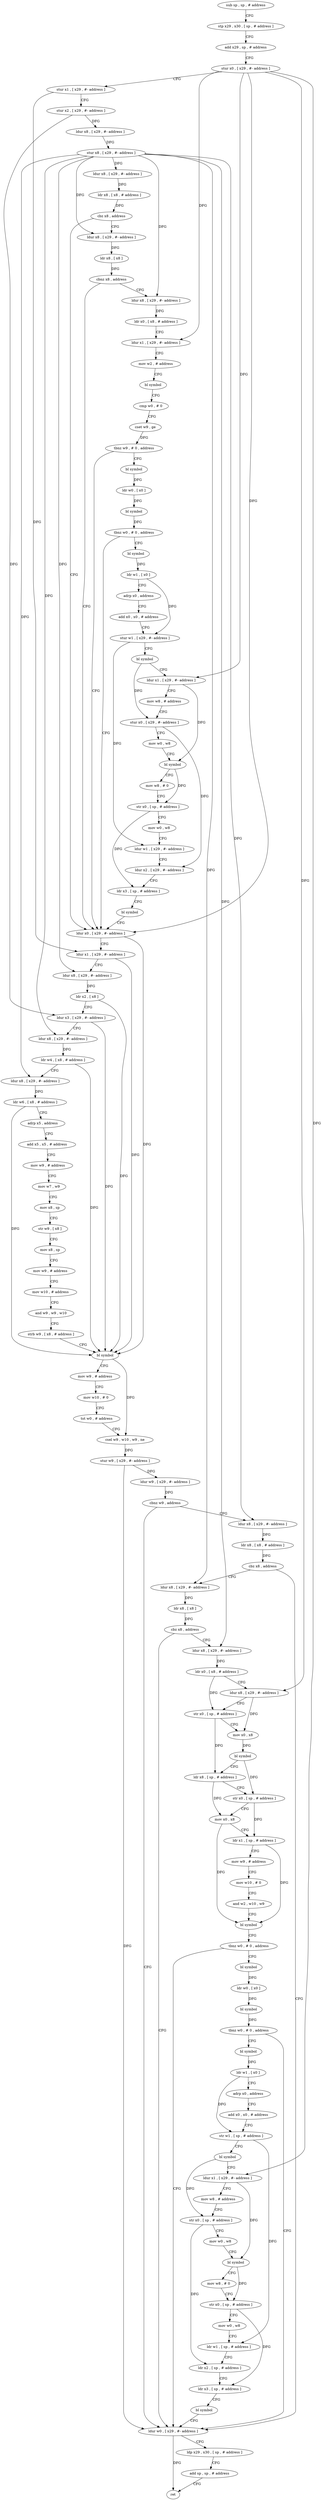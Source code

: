digraph "func" {
"4203156" [label = "sub sp , sp , # address" ]
"4203160" [label = "stp x29 , x30 , [ sp , # address ]" ]
"4203164" [label = "add x29 , sp , # address" ]
"4203168" [label = "stur x0 , [ x29 , #- address ]" ]
"4203172" [label = "stur x1 , [ x29 , #- address ]" ]
"4203176" [label = "stur x2 , [ x29 , #- address ]" ]
"4203180" [label = "ldur x8 , [ x29 , #- address ]" ]
"4203184" [label = "stur x8 , [ x29 , #- address ]" ]
"4203188" [label = "ldur x8 , [ x29 , #- address ]" ]
"4203192" [label = "ldr x8 , [ x8 , # address ]" ]
"4203196" [label = "cbz x8 , address" ]
"4203332" [label = "ldur x0 , [ x29 , #- address ]" ]
"4203200" [label = "ldur x8 , [ x29 , #- address ]" ]
"4203336" [label = "ldur x1 , [ x29 , #- address ]" ]
"4203340" [label = "ldur x8 , [ x29 , #- address ]" ]
"4203344" [label = "ldr x2 , [ x8 ]" ]
"4203348" [label = "ldur x3 , [ x29 , #- address ]" ]
"4203352" [label = "ldur x8 , [ x29 , #- address ]" ]
"4203356" [label = "ldr w4 , [ x8 , # address ]" ]
"4203360" [label = "ldur x8 , [ x29 , #- address ]" ]
"4203364" [label = "ldr w6 , [ x8 , # address ]" ]
"4203368" [label = "adrp x5 , address" ]
"4203372" [label = "add x5 , x5 , # address" ]
"4203376" [label = "mov w9 , # address" ]
"4203380" [label = "mov w7 , w9" ]
"4203384" [label = "mov x8 , sp" ]
"4203388" [label = "str w9 , [ x8 ]" ]
"4203392" [label = "mov x8 , sp" ]
"4203396" [label = "mov w9 , # address" ]
"4203400" [label = "mov w10 , # address" ]
"4203404" [label = "and w9 , w9 , w10" ]
"4203408" [label = "strb w9 , [ x8 , # address ]" ]
"4203412" [label = "bl symbol" ]
"4203416" [label = "mov w9 , # address" ]
"4203420" [label = "mov w10 , # 0" ]
"4203424" [label = "tst w0 , # address" ]
"4203428" [label = "csel w9 , w10 , w9 , ne" ]
"4203432" [label = "stur w9 , [ x29 , #- address ]" ]
"4203436" [label = "ldur w9 , [ x29 , #- address ]" ]
"4203440" [label = "cbnz w9 , address" ]
"4203616" [label = "ldur w0 , [ x29 , #- address ]" ]
"4203444" [label = "ldur x8 , [ x29 , #- address ]" ]
"4203204" [label = "ldr x8 , [ x8 ]" ]
"4203208" [label = "cbnz x8 , address" ]
"4203212" [label = "ldur x8 , [ x29 , #- address ]" ]
"4203620" [label = "ldp x29 , x30 , [ sp , # address ]" ]
"4203624" [label = "add sp , sp , # address" ]
"4203628" [label = "ret" ]
"4203448" [label = "ldr x8 , [ x8 , # address ]" ]
"4203452" [label = "cbz x8 , address" ]
"4203456" [label = "ldur x8 , [ x29 , #- address ]" ]
"4203216" [label = "ldr x0 , [ x8 , # address ]" ]
"4203220" [label = "ldur x1 , [ x29 , #- address ]" ]
"4203224" [label = "mov w2 , # address" ]
"4203228" [label = "bl symbol" ]
"4203232" [label = "cmp w0 , # 0" ]
"4203236" [label = "cset w9 , ge" ]
"4203240" [label = "tbnz w9 , # 0 , address" ]
"4203244" [label = "bl symbol" ]
"4203460" [label = "ldr x8 , [ x8 ]" ]
"4203464" [label = "cbz x8 , address" ]
"4203468" [label = "ldur x8 , [ x29 , #- address ]" ]
"4203248" [label = "ldr w0 , [ x0 ]" ]
"4203252" [label = "bl symbol" ]
"4203256" [label = "tbnz w0 , # 0 , address" ]
"4203260" [label = "bl symbol" ]
"4203472" [label = "ldr x0 , [ x8 , # address ]" ]
"4203476" [label = "ldur x8 , [ x29 , #- address ]" ]
"4203480" [label = "str x0 , [ sp , # address ]" ]
"4203484" [label = "mov x0 , x8" ]
"4203488" [label = "bl symbol" ]
"4203492" [label = "ldr x8 , [ sp , # address ]" ]
"4203496" [label = "str x0 , [ sp , # address ]" ]
"4203500" [label = "mov x0 , x8" ]
"4203504" [label = "ldr x1 , [ sp , # address ]" ]
"4203508" [label = "mov w9 , # address" ]
"4203512" [label = "mov w10 , # 0" ]
"4203516" [label = "and w2 , w10 , w9" ]
"4203520" [label = "bl symbol" ]
"4203524" [label = "tbnz w0 , # 0 , address" ]
"4203528" [label = "bl symbol" ]
"4203264" [label = "ldr w1 , [ x0 ]" ]
"4203268" [label = "adrp x0 , address" ]
"4203272" [label = "add x0 , x0 , # address" ]
"4203276" [label = "stur w1 , [ x29 , #- address ]" ]
"4203280" [label = "bl symbol" ]
"4203284" [label = "ldur x1 , [ x29 , #- address ]" ]
"4203288" [label = "mov w8 , # address" ]
"4203292" [label = "stur x0 , [ x29 , #- address ]" ]
"4203296" [label = "mov w0 , w8" ]
"4203300" [label = "bl symbol" ]
"4203304" [label = "mov w8 , # 0" ]
"4203308" [label = "str x0 , [ sp , # address ]" ]
"4203312" [label = "mov w0 , w8" ]
"4203316" [label = "ldur w1 , [ x29 , #- address ]" ]
"4203320" [label = "ldur x2 , [ x29 , #- address ]" ]
"4203324" [label = "ldr x3 , [ sp , # address ]" ]
"4203328" [label = "bl symbol" ]
"4203532" [label = "ldr w0 , [ x0 ]" ]
"4203536" [label = "bl symbol" ]
"4203540" [label = "tbnz w0 , # 0 , address" ]
"4203544" [label = "bl symbol" ]
"4203548" [label = "ldr w1 , [ x0 ]" ]
"4203552" [label = "adrp x0 , address" ]
"4203556" [label = "add x0 , x0 , # address" ]
"4203560" [label = "str w1 , [ sp , # address ]" ]
"4203564" [label = "bl symbol" ]
"4203568" [label = "ldur x1 , [ x29 , #- address ]" ]
"4203572" [label = "mov w8 , # address" ]
"4203576" [label = "str x0 , [ sp , # address ]" ]
"4203580" [label = "mov w0 , w8" ]
"4203584" [label = "bl symbol" ]
"4203588" [label = "mov w8 , # 0" ]
"4203592" [label = "str x0 , [ sp , # address ]" ]
"4203596" [label = "mov w0 , w8" ]
"4203600" [label = "ldr w1 , [ sp , # address ]" ]
"4203604" [label = "ldr x2 , [ sp , # address ]" ]
"4203608" [label = "ldr x3 , [ sp , # address ]" ]
"4203612" [label = "bl symbol" ]
"4203156" -> "4203160" [ label = "CFG" ]
"4203160" -> "4203164" [ label = "CFG" ]
"4203164" -> "4203168" [ label = "CFG" ]
"4203168" -> "4203172" [ label = "CFG" ]
"4203168" -> "4203332" [ label = "DFG" ]
"4203168" -> "4203220" [ label = "DFG" ]
"4203168" -> "4203476" [ label = "DFG" ]
"4203168" -> "4203284" [ label = "DFG" ]
"4203168" -> "4203568" [ label = "DFG" ]
"4203172" -> "4203176" [ label = "CFG" ]
"4203172" -> "4203336" [ label = "DFG" ]
"4203176" -> "4203180" [ label = "DFG" ]
"4203176" -> "4203348" [ label = "DFG" ]
"4203180" -> "4203184" [ label = "DFG" ]
"4203184" -> "4203188" [ label = "DFG" ]
"4203184" -> "4203340" [ label = "DFG" ]
"4203184" -> "4203352" [ label = "DFG" ]
"4203184" -> "4203360" [ label = "DFG" ]
"4203184" -> "4203200" [ label = "DFG" ]
"4203184" -> "4203212" [ label = "DFG" ]
"4203184" -> "4203444" [ label = "DFG" ]
"4203184" -> "4203456" [ label = "DFG" ]
"4203184" -> "4203468" [ label = "DFG" ]
"4203188" -> "4203192" [ label = "DFG" ]
"4203192" -> "4203196" [ label = "DFG" ]
"4203196" -> "4203332" [ label = "CFG" ]
"4203196" -> "4203200" [ label = "CFG" ]
"4203332" -> "4203336" [ label = "CFG" ]
"4203332" -> "4203412" [ label = "DFG" ]
"4203200" -> "4203204" [ label = "DFG" ]
"4203336" -> "4203340" [ label = "CFG" ]
"4203336" -> "4203412" [ label = "DFG" ]
"4203340" -> "4203344" [ label = "DFG" ]
"4203344" -> "4203348" [ label = "CFG" ]
"4203344" -> "4203412" [ label = "DFG" ]
"4203348" -> "4203352" [ label = "CFG" ]
"4203348" -> "4203412" [ label = "DFG" ]
"4203352" -> "4203356" [ label = "DFG" ]
"4203356" -> "4203360" [ label = "CFG" ]
"4203356" -> "4203412" [ label = "DFG" ]
"4203360" -> "4203364" [ label = "DFG" ]
"4203364" -> "4203368" [ label = "CFG" ]
"4203364" -> "4203412" [ label = "DFG" ]
"4203368" -> "4203372" [ label = "CFG" ]
"4203372" -> "4203376" [ label = "CFG" ]
"4203376" -> "4203380" [ label = "CFG" ]
"4203380" -> "4203384" [ label = "CFG" ]
"4203384" -> "4203388" [ label = "CFG" ]
"4203388" -> "4203392" [ label = "CFG" ]
"4203392" -> "4203396" [ label = "CFG" ]
"4203396" -> "4203400" [ label = "CFG" ]
"4203400" -> "4203404" [ label = "CFG" ]
"4203404" -> "4203408" [ label = "CFG" ]
"4203408" -> "4203412" [ label = "CFG" ]
"4203412" -> "4203416" [ label = "CFG" ]
"4203412" -> "4203428" [ label = "DFG" ]
"4203416" -> "4203420" [ label = "CFG" ]
"4203420" -> "4203424" [ label = "CFG" ]
"4203424" -> "4203428" [ label = "CFG" ]
"4203428" -> "4203432" [ label = "DFG" ]
"4203432" -> "4203436" [ label = "DFG" ]
"4203432" -> "4203616" [ label = "DFG" ]
"4203436" -> "4203440" [ label = "DFG" ]
"4203440" -> "4203616" [ label = "CFG" ]
"4203440" -> "4203444" [ label = "CFG" ]
"4203616" -> "4203620" [ label = "CFG" ]
"4203616" -> "4203628" [ label = "DFG" ]
"4203444" -> "4203448" [ label = "DFG" ]
"4203204" -> "4203208" [ label = "DFG" ]
"4203208" -> "4203332" [ label = "CFG" ]
"4203208" -> "4203212" [ label = "CFG" ]
"4203212" -> "4203216" [ label = "DFG" ]
"4203620" -> "4203624" [ label = "CFG" ]
"4203624" -> "4203628" [ label = "CFG" ]
"4203448" -> "4203452" [ label = "DFG" ]
"4203452" -> "4203616" [ label = "CFG" ]
"4203452" -> "4203456" [ label = "CFG" ]
"4203456" -> "4203460" [ label = "DFG" ]
"4203216" -> "4203220" [ label = "CFG" ]
"4203220" -> "4203224" [ label = "CFG" ]
"4203224" -> "4203228" [ label = "CFG" ]
"4203228" -> "4203232" [ label = "CFG" ]
"4203232" -> "4203236" [ label = "CFG" ]
"4203236" -> "4203240" [ label = "DFG" ]
"4203240" -> "4203332" [ label = "CFG" ]
"4203240" -> "4203244" [ label = "CFG" ]
"4203244" -> "4203248" [ label = "DFG" ]
"4203460" -> "4203464" [ label = "DFG" ]
"4203464" -> "4203616" [ label = "CFG" ]
"4203464" -> "4203468" [ label = "CFG" ]
"4203468" -> "4203472" [ label = "DFG" ]
"4203248" -> "4203252" [ label = "DFG" ]
"4203252" -> "4203256" [ label = "DFG" ]
"4203256" -> "4203332" [ label = "CFG" ]
"4203256" -> "4203260" [ label = "CFG" ]
"4203260" -> "4203264" [ label = "DFG" ]
"4203472" -> "4203476" [ label = "CFG" ]
"4203472" -> "4203480" [ label = "DFG" ]
"4203476" -> "4203480" [ label = "CFG" ]
"4203476" -> "4203484" [ label = "DFG" ]
"4203480" -> "4203484" [ label = "CFG" ]
"4203480" -> "4203492" [ label = "DFG" ]
"4203484" -> "4203488" [ label = "DFG" ]
"4203488" -> "4203492" [ label = "CFG" ]
"4203488" -> "4203496" [ label = "DFG" ]
"4203492" -> "4203496" [ label = "CFG" ]
"4203492" -> "4203500" [ label = "DFG" ]
"4203496" -> "4203500" [ label = "CFG" ]
"4203496" -> "4203504" [ label = "DFG" ]
"4203500" -> "4203504" [ label = "CFG" ]
"4203500" -> "4203520" [ label = "DFG" ]
"4203504" -> "4203508" [ label = "CFG" ]
"4203504" -> "4203520" [ label = "DFG" ]
"4203508" -> "4203512" [ label = "CFG" ]
"4203512" -> "4203516" [ label = "CFG" ]
"4203516" -> "4203520" [ label = "CFG" ]
"4203520" -> "4203524" [ label = "CFG" ]
"4203524" -> "4203616" [ label = "CFG" ]
"4203524" -> "4203528" [ label = "CFG" ]
"4203528" -> "4203532" [ label = "DFG" ]
"4203264" -> "4203268" [ label = "CFG" ]
"4203264" -> "4203276" [ label = "DFG" ]
"4203268" -> "4203272" [ label = "CFG" ]
"4203272" -> "4203276" [ label = "CFG" ]
"4203276" -> "4203280" [ label = "CFG" ]
"4203276" -> "4203316" [ label = "DFG" ]
"4203280" -> "4203284" [ label = "CFG" ]
"4203280" -> "4203292" [ label = "DFG" ]
"4203284" -> "4203288" [ label = "CFG" ]
"4203284" -> "4203300" [ label = "DFG" ]
"4203288" -> "4203292" [ label = "CFG" ]
"4203292" -> "4203296" [ label = "CFG" ]
"4203292" -> "4203320" [ label = "DFG" ]
"4203296" -> "4203300" [ label = "CFG" ]
"4203300" -> "4203304" [ label = "CFG" ]
"4203300" -> "4203308" [ label = "DFG" ]
"4203304" -> "4203308" [ label = "CFG" ]
"4203308" -> "4203312" [ label = "CFG" ]
"4203308" -> "4203324" [ label = "DFG" ]
"4203312" -> "4203316" [ label = "CFG" ]
"4203316" -> "4203320" [ label = "CFG" ]
"4203320" -> "4203324" [ label = "CFG" ]
"4203324" -> "4203328" [ label = "CFG" ]
"4203328" -> "4203332" [ label = "CFG" ]
"4203532" -> "4203536" [ label = "DFG" ]
"4203536" -> "4203540" [ label = "DFG" ]
"4203540" -> "4203616" [ label = "CFG" ]
"4203540" -> "4203544" [ label = "CFG" ]
"4203544" -> "4203548" [ label = "DFG" ]
"4203548" -> "4203552" [ label = "CFG" ]
"4203548" -> "4203560" [ label = "DFG" ]
"4203552" -> "4203556" [ label = "CFG" ]
"4203556" -> "4203560" [ label = "CFG" ]
"4203560" -> "4203564" [ label = "CFG" ]
"4203560" -> "4203600" [ label = "DFG" ]
"4203564" -> "4203568" [ label = "CFG" ]
"4203564" -> "4203576" [ label = "DFG" ]
"4203568" -> "4203572" [ label = "CFG" ]
"4203568" -> "4203584" [ label = "DFG" ]
"4203572" -> "4203576" [ label = "CFG" ]
"4203576" -> "4203580" [ label = "CFG" ]
"4203576" -> "4203604" [ label = "DFG" ]
"4203580" -> "4203584" [ label = "CFG" ]
"4203584" -> "4203588" [ label = "CFG" ]
"4203584" -> "4203592" [ label = "DFG" ]
"4203588" -> "4203592" [ label = "CFG" ]
"4203592" -> "4203596" [ label = "CFG" ]
"4203592" -> "4203608" [ label = "DFG" ]
"4203596" -> "4203600" [ label = "CFG" ]
"4203600" -> "4203604" [ label = "CFG" ]
"4203604" -> "4203608" [ label = "CFG" ]
"4203608" -> "4203612" [ label = "CFG" ]
"4203612" -> "4203616" [ label = "CFG" ]
}
